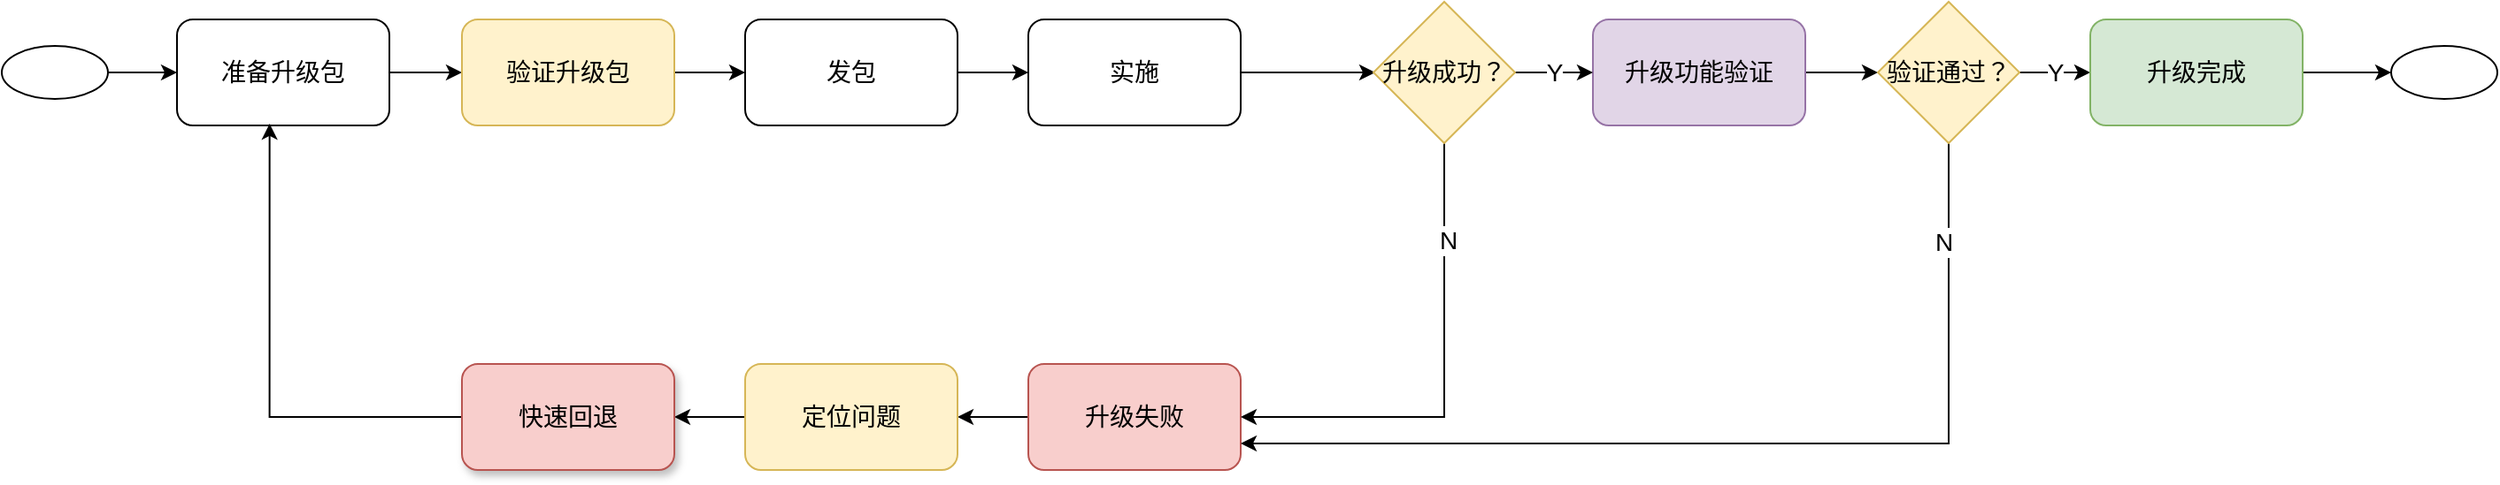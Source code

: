 <mxfile version="13.6.5" type="github"><diagram id="tYa-KBjd9pUY_rRszQMM" name="1、发布 - 升级流程"><mxGraphModel dx="782" dy="413" grid="0" gridSize="10" guides="1" tooltips="1" connect="1" arrows="1" fold="1" page="1" pageScale="1" pageWidth="827" pageHeight="1169" background="none" math="0" shadow="0"><root><mxCell id="0"/><mxCell id="1" parent="0"/><mxCell id="FAs5nS3Ajzcki5OZgWMB-14" value="" style="edgeStyle=orthogonalEdgeStyle;rounded=0;orthogonalLoop=1;jettySize=auto;html=1;fontSize=14;" parent="1" source="FAs5nS3Ajzcki5OZgWMB-1" target="FAs5nS3Ajzcki5OZgWMB-2" edge="1"><mxGeometry relative="1" as="geometry"/></mxCell><mxCell id="FAs5nS3Ajzcki5OZgWMB-1" value="" style="ellipse;whiteSpace=wrap;html=1;" parent="1" vertex="1"><mxGeometry x="20" y="190" width="60" height="30" as="geometry"/></mxCell><mxCell id="FAs5nS3Ajzcki5OZgWMB-15" value="" style="edgeStyle=orthogonalEdgeStyle;rounded=0;orthogonalLoop=1;jettySize=auto;html=1;fontSize=14;" parent="1" source="FAs5nS3Ajzcki5OZgWMB-2" target="FAs5nS3Ajzcki5OZgWMB-3" edge="1"><mxGeometry relative="1" as="geometry"/></mxCell><mxCell id="FAs5nS3Ajzcki5OZgWMB-2" value="准备升级包" style="rounded=1;whiteSpace=wrap;html=1;fontSize=14;" parent="1" vertex="1"><mxGeometry x="119" y="175" width="120" height="60" as="geometry"/></mxCell><mxCell id="FAs5nS3Ajzcki5OZgWMB-31" style="edgeStyle=orthogonalEdgeStyle;rounded=0;orthogonalLoop=1;jettySize=auto;html=1;exitX=1;exitY=0.5;exitDx=0;exitDy=0;entryX=0;entryY=0.5;entryDx=0;entryDy=0;fontSize=14;" parent="1" source="FAs5nS3Ajzcki5OZgWMB-3" target="FAs5nS3Ajzcki5OZgWMB-4" edge="1"><mxGeometry relative="1" as="geometry"/></mxCell><mxCell id="FAs5nS3Ajzcki5OZgWMB-3" value="验证升级包" style="rounded=1;whiteSpace=wrap;html=1;fontSize=14;fillColor=#fff2cc;strokeColor=#d6b656;" parent="1" vertex="1"><mxGeometry x="280" y="175" width="120" height="60" as="geometry"/></mxCell><mxCell id="FAs5nS3Ajzcki5OZgWMB-32" style="edgeStyle=orthogonalEdgeStyle;rounded=0;orthogonalLoop=1;jettySize=auto;html=1;exitX=1;exitY=0.5;exitDx=0;exitDy=0;entryX=0;entryY=0.5;entryDx=0;entryDy=0;fontSize=14;" parent="1" source="FAs5nS3Ajzcki5OZgWMB-4" target="FAs5nS3Ajzcki5OZgWMB-5" edge="1"><mxGeometry relative="1" as="geometry"/></mxCell><mxCell id="FAs5nS3Ajzcki5OZgWMB-4" value="发包" style="rounded=1;whiteSpace=wrap;html=1;fontSize=14;" parent="1" vertex="1"><mxGeometry x="440" y="175" width="120" height="60" as="geometry"/></mxCell><mxCell id="FAs5nS3Ajzcki5OZgWMB-5" value="实施" style="rounded=1;whiteSpace=wrap;html=1;fontSize=14;" parent="1" vertex="1"><mxGeometry x="600" y="175" width="120" height="60" as="geometry"/></mxCell><mxCell id="FAs5nS3Ajzcki5OZgWMB-26" style="edgeStyle=orthogonalEdgeStyle;rounded=0;orthogonalLoop=1;jettySize=auto;html=1;exitX=0;exitY=0.5;exitDx=0;exitDy=0;entryX=1;entryY=0.5;entryDx=0;entryDy=0;fontSize=14;" parent="1" source="FAs5nS3Ajzcki5OZgWMB-6" target="FAs5nS3Ajzcki5OZgWMB-24" edge="1"><mxGeometry relative="1" as="geometry"/></mxCell><mxCell id="FAs5nS3Ajzcki5OZgWMB-6" value="升级失败" style="rounded=1;whiteSpace=wrap;html=1;fontSize=14;fillColor=#f8cecc;strokeColor=#b85450;" parent="1" vertex="1"><mxGeometry x="600" y="370" width="120" height="60" as="geometry"/></mxCell><mxCell id="FAs5nS3Ajzcki5OZgWMB-20" style="edgeStyle=orthogonalEdgeStyle;rounded=0;orthogonalLoop=1;jettySize=auto;html=1;exitX=1;exitY=0.5;exitDx=0;exitDy=0;fontSize=14;" parent="1" source="FAs5nS3Ajzcki5OZgWMB-7" target="FAs5nS3Ajzcki5OZgWMB-12" edge="1"><mxGeometry relative="1" as="geometry"/></mxCell><mxCell id="FAs5nS3Ajzcki5OZgWMB-7" value="升级功能验证" style="rounded=1;whiteSpace=wrap;html=1;fontSize=14;fillColor=#e1d5e7;strokeColor=#9673a6;" parent="1" vertex="1"><mxGeometry x="919" y="175" width="120" height="60" as="geometry"/></mxCell><mxCell id="FAs5nS3Ajzcki5OZgWMB-9" value="" style="edgeStyle=orthogonalEdgeStyle;rounded=0;orthogonalLoop=1;jettySize=auto;html=1;fontSize=14;" parent="1" source="FAs5nS3Ajzcki5OZgWMB-5" edge="1"><mxGeometry relative="1" as="geometry"><mxPoint x="796" y="205" as="targetPoint"/></mxGeometry></mxCell><mxCell id="FAs5nS3Ajzcki5OZgWMB-16" style="edgeStyle=orthogonalEdgeStyle;rounded=0;orthogonalLoop=1;jettySize=auto;html=1;entryX=1;entryY=0.5;entryDx=0;entryDy=0;fontSize=14;" parent="1" source="FAs5nS3Ajzcki5OZgWMB-11" target="FAs5nS3Ajzcki5OZgWMB-6" edge="1"><mxGeometry relative="1" as="geometry"><Array as="points"><mxPoint x="835" y="400"/></Array></mxGeometry></mxCell><mxCell id="FAs5nS3Ajzcki5OZgWMB-18" value="N" style="edgeLabel;html=1;align=center;verticalAlign=middle;resizable=0;points=[];fontSize=14;" parent="FAs5nS3Ajzcki5OZgWMB-16" vertex="1" connectable="0"><mxGeometry x="-0.592" y="2" relative="1" as="geometry"><mxPoint as="offset"/></mxGeometry></mxCell><mxCell id="FAs5nS3Ajzcki5OZgWMB-19" value="Y" style="edgeStyle=orthogonalEdgeStyle;rounded=0;orthogonalLoop=1;jettySize=auto;html=1;entryX=0;entryY=0.5;entryDx=0;entryDy=0;fontSize=14;" parent="1" source="FAs5nS3Ajzcki5OZgWMB-11" target="FAs5nS3Ajzcki5OZgWMB-7" edge="1"><mxGeometry relative="1" as="geometry"/></mxCell><mxCell id="FAs5nS3Ajzcki5OZgWMB-11" value="升级成功？" style="rhombus;whiteSpace=wrap;html=1;fontSize=14;fillColor=#fff2cc;strokeColor=#d6b656;" parent="1" vertex="1"><mxGeometry x="795" y="165" width="80" height="80" as="geometry"/></mxCell><mxCell id="FAs5nS3Ajzcki5OZgWMB-21" value="Y" style="edgeStyle=orthogonalEdgeStyle;rounded=0;orthogonalLoop=1;jettySize=auto;html=1;exitX=1;exitY=0.5;exitDx=0;exitDy=0;entryX=0;entryY=0.5;entryDx=0;entryDy=0;fontSize=14;" parent="1" source="FAs5nS3Ajzcki5OZgWMB-12" target="FAs5nS3Ajzcki5OZgWMB-13" edge="1"><mxGeometry relative="1" as="geometry"/></mxCell><mxCell id="FAs5nS3Ajzcki5OZgWMB-22" style="edgeStyle=orthogonalEdgeStyle;rounded=0;orthogonalLoop=1;jettySize=auto;html=1;exitX=0.5;exitY=1;exitDx=0;exitDy=0;entryX=1;entryY=0.75;entryDx=0;entryDy=0;fontSize=14;" parent="1" source="FAs5nS3Ajzcki5OZgWMB-12" target="FAs5nS3Ajzcki5OZgWMB-6" edge="1"><mxGeometry relative="1" as="geometry"/></mxCell><mxCell id="FAs5nS3Ajzcki5OZgWMB-23" value="N" style="edgeLabel;html=1;align=center;verticalAlign=middle;resizable=0;points=[];fontSize=14;" parent="FAs5nS3Ajzcki5OZgWMB-22" vertex="1" connectable="0"><mxGeometry x="-0.805" y="-3" relative="1" as="geometry"><mxPoint as="offset"/></mxGeometry></mxCell><mxCell id="FAs5nS3Ajzcki5OZgWMB-12" value="验证通过？" style="rhombus;whiteSpace=wrap;html=1;fontSize=14;fillColor=#fff2cc;strokeColor=#d6b656;" parent="1" vertex="1"><mxGeometry x="1080" y="165" width="80" height="80" as="geometry"/></mxCell><mxCell id="FAs5nS3Ajzcki5OZgWMB-30" style="edgeStyle=orthogonalEdgeStyle;rounded=0;orthogonalLoop=1;jettySize=auto;html=1;exitX=1;exitY=0.5;exitDx=0;exitDy=0;entryX=0;entryY=0.5;entryDx=0;entryDy=0;fontSize=14;" parent="1" source="FAs5nS3Ajzcki5OZgWMB-13" target="FAs5nS3Ajzcki5OZgWMB-29" edge="1"><mxGeometry relative="1" as="geometry"/></mxCell><mxCell id="FAs5nS3Ajzcki5OZgWMB-13" value="升级完成" style="rounded=1;whiteSpace=wrap;html=1;fontSize=14;fillColor=#d5e8d4;strokeColor=#82b366;" parent="1" vertex="1"><mxGeometry x="1200" y="175" width="120" height="60" as="geometry"/></mxCell><mxCell id="FAs5nS3Ajzcki5OZgWMB-27" style="edgeStyle=orthogonalEdgeStyle;rounded=0;orthogonalLoop=1;jettySize=auto;html=1;exitX=0;exitY=0.5;exitDx=0;exitDy=0;entryX=1;entryY=0.5;entryDx=0;entryDy=0;fontSize=14;" parent="1" source="FAs5nS3Ajzcki5OZgWMB-24" target="FAs5nS3Ajzcki5OZgWMB-25" edge="1"><mxGeometry relative="1" as="geometry"/></mxCell><mxCell id="FAs5nS3Ajzcki5OZgWMB-24" value="定位问题" style="rounded=1;whiteSpace=wrap;html=1;fontSize=14;fillColor=#fff2cc;strokeColor=#d6b656;" parent="1" vertex="1"><mxGeometry x="440" y="370" width="120" height="60" as="geometry"/></mxCell><mxCell id="FAs5nS3Ajzcki5OZgWMB-28" style="edgeStyle=orthogonalEdgeStyle;rounded=0;orthogonalLoop=1;jettySize=auto;html=1;exitX=0;exitY=0.5;exitDx=0;exitDy=0;entryX=0.436;entryY=0.983;entryDx=0;entryDy=0;entryPerimeter=0;fontSize=14;" parent="1" source="FAs5nS3Ajzcki5OZgWMB-25" target="FAs5nS3Ajzcki5OZgWMB-2" edge="1"><mxGeometry relative="1" as="geometry"/></mxCell><mxCell id="FAs5nS3Ajzcki5OZgWMB-25" value="快速回退" style="rounded=1;whiteSpace=wrap;html=1;fontSize=14;shadow=1;sketch=0;glass=0;fillColor=#f8cecc;strokeColor=#b85450;" parent="1" vertex="1"><mxGeometry x="280" y="370" width="120" height="60" as="geometry"/></mxCell><mxCell id="FAs5nS3Ajzcki5OZgWMB-29" value="" style="ellipse;whiteSpace=wrap;html=1;" parent="1" vertex="1"><mxGeometry x="1370" y="190" width="60" height="30" as="geometry"/></mxCell></root></mxGraphModel></diagram></mxfile>